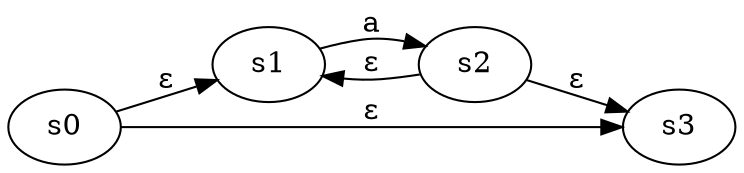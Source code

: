 digraph {
  rankdir=LR;
  s0 -> s1 [label="&epsilon;"];
  s1 -> s2 [label="a"];
  s2 -> s1 [label="&epsilon;"];
  s2 -> s3 [label="&epsilon;"];
  s0 -> s3 [label="&epsilon;"];
}